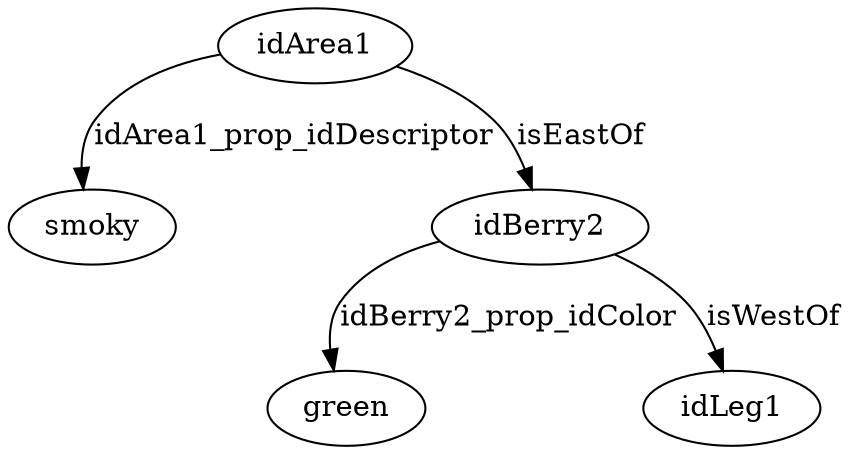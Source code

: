 strict digraph  {
idArea1 [node_type=entity_node, root=root];
smoky;
idBerry2;
green;
idLeg1;
idArea1 -> smoky  [edge_type=property, label=idArea1_prop_idDescriptor];
idArea1 -> idBerry2  [edge_type=relationship, label=isEastOf];
idBerry2 -> green  [edge_type=property, label=idBerry2_prop_idColor];
idBerry2 -> idLeg1  [edge_type=relationship, label=isWestOf];
}
